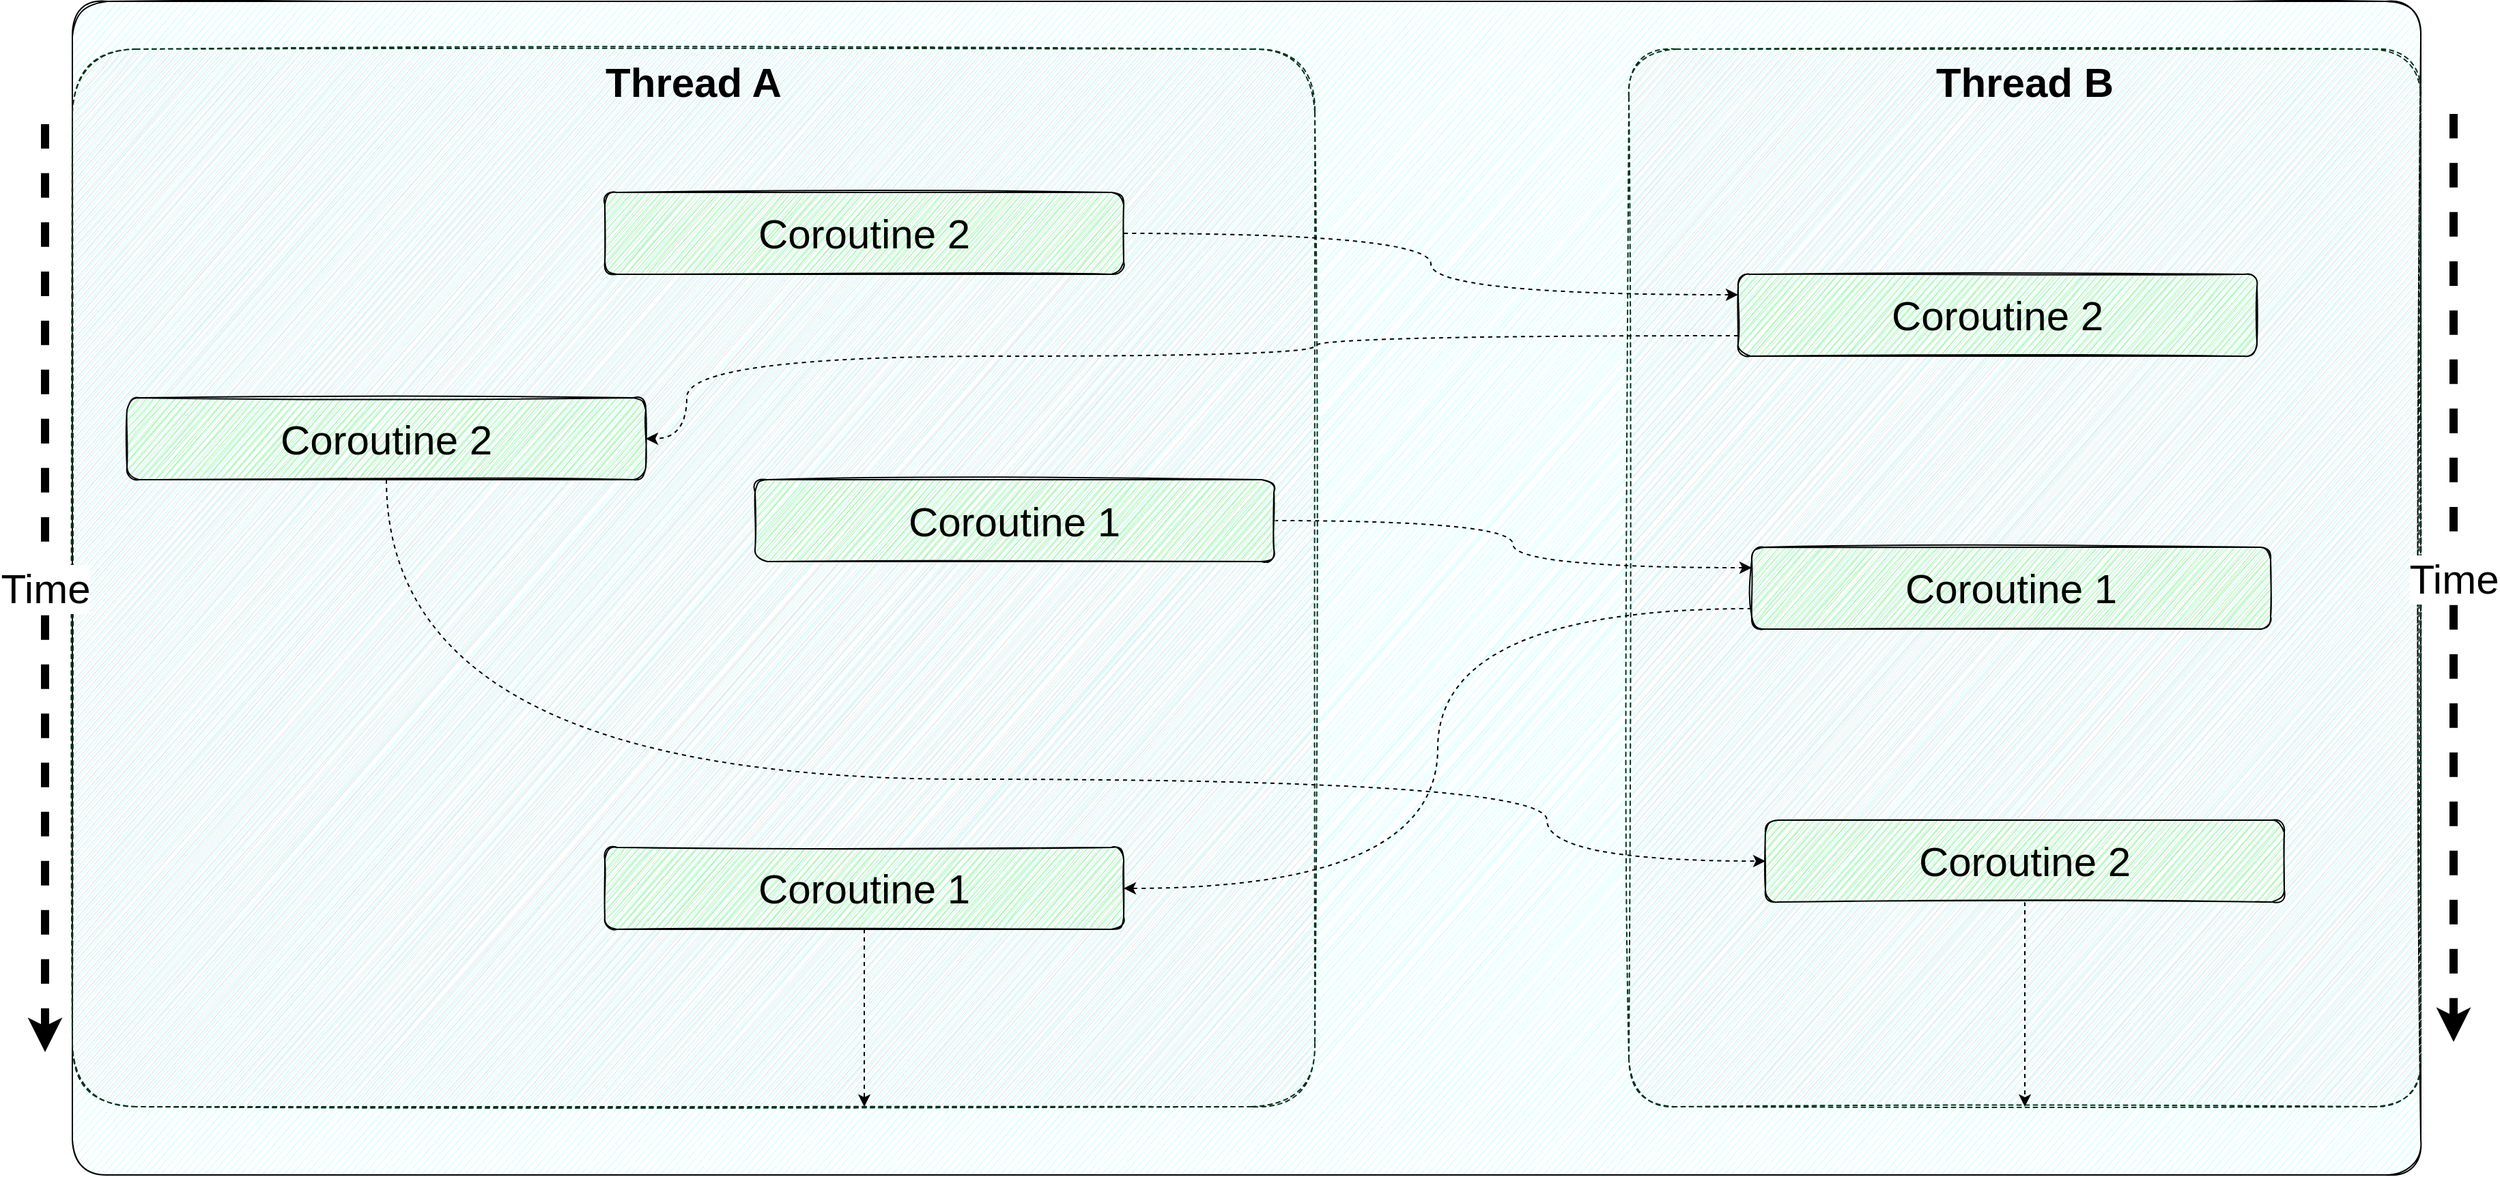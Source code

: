 <mxfile version="27.0.9">
  <diagram id="HX36lXaqriUn2ncN6-zE" name="Page-1">
    <mxGraphModel dx="6531" dy="3360" grid="1" gridSize="10" guides="1" tooltips="1" connect="1" arrows="1" fold="1" page="1" pageScale="1" pageWidth="827" pageHeight="1169" math="0" shadow="0">
      <root>
        <mxCell id="0" />
        <mxCell id="1" parent="0" />
        <mxCell id="_uyz3dG6UiQZac79CJI6-48" value="" style="rounded=1;whiteSpace=wrap;html=1;labelBackgroundColor=none;labelBorderColor=none;fontFamily=Comic Sans MS;fontColor=default;fillColor=#CCFFFF;align=right;verticalAlign=middle;arcSize=3;sketch=1;fontSize=23;" parent="1" vertex="1">
          <mxGeometry x="-90" y="60" width="1720" height="860" as="geometry" />
        </mxCell>
        <mxCell id="aGN-Y-02uY2Eopvv15GC-8" value="Thread A" style="rounded=1;whiteSpace=wrap;html=1;labelBackgroundColor=none;sketch=1;fontColor=none;strokeColor=#00331A;fillColor=#E6E6E6;arcSize=6;dashed=1;verticalAlign=top;fontSize=30;fontStyle=1" parent="1" vertex="1">
          <mxGeometry x="-90" y="95" width="910" height="775" as="geometry" />
        </mxCell>
        <mxCell id="zUsX7mxIPClAFuxd-6kN-1" value="Thread B" style="rounded=1;whiteSpace=wrap;html=1;labelBackgroundColor=none;sketch=1;fontColor=none;strokeColor=#00331A;fillColor=#E6E6E6;arcSize=6;dashed=1;verticalAlign=top;fontSize=30;fontStyle=1" parent="1" vertex="1">
          <mxGeometry x="1050" y="95" width="580" height="775" as="geometry" />
        </mxCell>
        <mxCell id="pPYSLQJwQsg4qVi2y7TP-10" style="edgeStyle=orthogonalEdgeStyle;curved=1;jumpStyle=gap;orthogonalLoop=1;jettySize=auto;html=1;entryX=0;entryY=0.25;entryDx=0;entryDy=0;dashed=1;fontSize=30;fontColor=default;startArrow=none;startFill=0;align=center;verticalAlign=middle;" parent="1" source="pPYSLQJwQsg4qVi2y7TP-1" target="pPYSLQJwQsg4qVi2y7TP-2" edge="1">
          <mxGeometry relative="1" as="geometry" />
        </mxCell>
        <mxCell id="pPYSLQJwQsg4qVi2y7TP-11" style="edgeStyle=orthogonalEdgeStyle;curved=1;jumpStyle=gap;orthogonalLoop=1;jettySize=auto;html=1;exitX=0;exitY=0.75;exitDx=0;exitDy=0;entryX=1;entryY=0.5;entryDx=0;entryDy=0;dashed=1;fontSize=30;fontColor=default;startArrow=none;startFill=0;align=center;verticalAlign=middle;" parent="1" source="pPYSLQJwQsg4qVi2y7TP-2" target="pPYSLQJwQsg4qVi2y7TP-3" edge="1">
          <mxGeometry relative="1" as="geometry" />
        </mxCell>
        <mxCell id="pPYSLQJwQsg4qVi2y7TP-2" value="Coroutine 1" style="rounded=1;whiteSpace=wrap;html=1;fontSize=30;fontColor=default;align=center;verticalAlign=middle;fillColor=#99FF99;sketch=1;" parent="1" vertex="1">
          <mxGeometry x="1140" y="460" width="380" height="60" as="geometry" />
        </mxCell>
        <mxCell id="pPYSLQJwQsg4qVi2y7TP-14" style="edgeStyle=orthogonalEdgeStyle;curved=1;jumpStyle=gap;orthogonalLoop=1;jettySize=auto;html=1;dashed=1;fontSize=30;fontColor=default;startArrow=none;startFill=0;align=center;verticalAlign=middle;" parent="1" source="pPYSLQJwQsg4qVi2y7TP-3" edge="1">
          <mxGeometry relative="1" as="geometry">
            <mxPoint x="490" y="870" as="targetPoint" />
            <Array as="points">
              <mxPoint x="490" y="780" />
              <mxPoint x="490" y="780" />
            </Array>
          </mxGeometry>
        </mxCell>
        <mxCell id="pPYSLQJwQsg4qVi2y7TP-3" value="Coroutine 1" style="rounded=1;whiteSpace=wrap;html=1;fontSize=30;fontColor=default;align=center;verticalAlign=middle;fillColor=#99FF99;sketch=1;" parent="1" vertex="1">
          <mxGeometry x="300" y="680" width="380" height="60" as="geometry" />
        </mxCell>
        <mxCell id="pPYSLQJwQsg4qVi2y7TP-8" style="edgeStyle=orthogonalEdgeStyle;curved=1;jumpStyle=gap;orthogonalLoop=1;jettySize=auto;html=1;entryX=0;entryY=0.25;entryDx=0;entryDy=0;dashed=1;fontSize=30;fontColor=default;startArrow=none;startFill=0;align=center;verticalAlign=middle;" parent="1" source="pPYSLQJwQsg4qVi2y7TP-4" target="pPYSLQJwQsg4qVi2y7TP-5" edge="1">
          <mxGeometry relative="1" as="geometry" />
        </mxCell>
        <mxCell id="pPYSLQJwQsg4qVi2y7TP-4" value="Coroutine 2" style="rounded=1;whiteSpace=wrap;html=1;fontSize=30;fontColor=default;align=center;verticalAlign=middle;fillColor=#99FF99;sketch=1;" parent="1" vertex="1">
          <mxGeometry x="300" y="200" width="380" height="60" as="geometry" />
        </mxCell>
        <mxCell id="pPYSLQJwQsg4qVi2y7TP-9" style="edgeStyle=orthogonalEdgeStyle;curved=1;jumpStyle=gap;orthogonalLoop=1;jettySize=auto;html=1;entryX=1;entryY=0.5;entryDx=0;entryDy=0;dashed=1;fontSize=30;fontColor=default;startArrow=none;startFill=0;align=center;verticalAlign=middle;exitX=0;exitY=0.75;exitDx=0;exitDy=0;" parent="1" source="pPYSLQJwQsg4qVi2y7TP-5" target="pPYSLQJwQsg4qVi2y7TP-6" edge="1">
          <mxGeometry relative="1" as="geometry">
            <Array as="points">
              <mxPoint x="820" y="305" />
              <mxPoint x="820" y="320" />
              <mxPoint x="360" y="320" />
              <mxPoint x="360" y="381" />
            </Array>
          </mxGeometry>
        </mxCell>
        <mxCell id="pPYSLQJwQsg4qVi2y7TP-5" value="Coroutine 2" style="rounded=1;whiteSpace=wrap;html=1;fontSize=30;fontColor=default;align=center;verticalAlign=middle;fillColor=#99FF99;sketch=1;" parent="1" vertex="1">
          <mxGeometry x="1130" y="260" width="380" height="60" as="geometry" />
        </mxCell>
        <mxCell id="pPYSLQJwQsg4qVi2y7TP-17" style="edgeStyle=orthogonalEdgeStyle;curved=1;jumpStyle=gap;orthogonalLoop=1;jettySize=auto;html=1;entryX=0;entryY=0.5;entryDx=0;entryDy=0;dashed=1;fontSize=30;fontColor=default;startArrow=none;startFill=0;align=center;verticalAlign=middle;" parent="1" source="pPYSLQJwQsg4qVi2y7TP-6" target="pPYSLQJwQsg4qVi2y7TP-16" edge="1">
          <mxGeometry relative="1" as="geometry">
            <Array as="points">
              <mxPoint x="140" y="630" />
              <mxPoint x="990" y="630" />
              <mxPoint x="990" y="690" />
            </Array>
          </mxGeometry>
        </mxCell>
        <mxCell id="pPYSLQJwQsg4qVi2y7TP-6" value="Coroutine 2" style="rounded=1;whiteSpace=wrap;html=1;fontSize=30;fontColor=default;align=center;verticalAlign=middle;fillColor=#99FF99;sketch=1;" parent="1" vertex="1">
          <mxGeometry x="-50" y="350.5" width="380" height="60" as="geometry" />
        </mxCell>
        <mxCell id="pPYSLQJwQsg4qVi2y7TP-7" value="Time" style="endArrow=classic;html=1;dashed=1;fontSize=30;fontColor=default;align=center;verticalAlign=middle;curved=1;jumpStyle=gap;strokeWidth=6;" parent="1" edge="1">
          <mxGeometry width="50" height="50" relative="1" as="geometry">
            <mxPoint x="1654" y="142.5" as="sourcePoint" />
            <mxPoint x="1654" y="822.5" as="targetPoint" />
          </mxGeometry>
        </mxCell>
        <mxCell id="pPYSLQJwQsg4qVi2y7TP-18" style="edgeStyle=orthogonalEdgeStyle;curved=1;jumpStyle=gap;orthogonalLoop=1;jettySize=auto;html=1;dashed=1;fontSize=30;fontColor=default;startArrow=none;startFill=0;align=center;verticalAlign=middle;" parent="1" source="pPYSLQJwQsg4qVi2y7TP-16" edge="1">
          <mxGeometry relative="1" as="geometry">
            <mxPoint x="1340" y="870" as="targetPoint" />
            <Array as="points">
              <mxPoint x="1340" y="800" />
              <mxPoint x="1340" y="800" />
            </Array>
          </mxGeometry>
        </mxCell>
        <mxCell id="pPYSLQJwQsg4qVi2y7TP-16" value="Coroutine 2" style="rounded=1;whiteSpace=wrap;html=1;fontSize=30;fontColor=default;align=center;verticalAlign=middle;fillColor=#99FF99;sketch=1;" parent="1" vertex="1">
          <mxGeometry x="1150" y="660" width="380" height="60" as="geometry" />
        </mxCell>
        <mxCell id="pPYSLQJwQsg4qVi2y7TP-1" value="Coroutine 1" style="rounded=1;whiteSpace=wrap;html=1;fontSize=30;fontColor=default;align=center;verticalAlign=middle;fillColor=#99FF99;sketch=1;" parent="1" vertex="1">
          <mxGeometry x="410" y="410.5" width="380" height="60" as="geometry" />
        </mxCell>
        <mxCell id="pPYSLQJwQsg4qVi2y7TP-19" value="Time" style="endArrow=classic;html=1;dashed=1;fontSize=30;fontColor=default;align=center;verticalAlign=middle;curved=1;jumpStyle=gap;strokeWidth=6;" parent="1" edge="1">
          <mxGeometry width="50" height="50" relative="1" as="geometry">
            <mxPoint x="-110" y="150" as="sourcePoint" />
            <mxPoint x="-110" y="830" as="targetPoint" />
          </mxGeometry>
        </mxCell>
      </root>
    </mxGraphModel>
  </diagram>
</mxfile>
